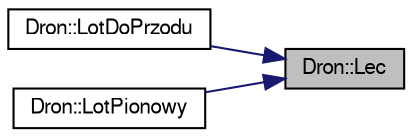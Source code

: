 digraph "Dron::Lec"
{
 // LATEX_PDF_SIZE
  edge [fontname="FreeSans",fontsize="10",labelfontname="FreeSans",labelfontsize="10"];
  node [fontname="FreeSans",fontsize="10",shape=record];
  rankdir="RL";
  Node1 [label="Dron::Lec",height=0.2,width=0.4,color="black", fillcolor="grey75", style="filled", fontcolor="black",tooltip="Metoda realizujaca lot drona."];
  Node1 -> Node2 [dir="back",color="midnightblue",fontsize="10",style="solid",fontname="FreeSans"];
  Node2 [label="Dron::LotDoPrzodu",height=0.2,width=0.4,color="black", fillcolor="white", style="filled",URL="$a00127.html#a9e450b22aa3c1fc6ebb9f7ed1ee2dbeb",tooltip="Metoda realizujaca lot do przodu drona."];
  Node1 -> Node3 [dir="back",color="midnightblue",fontsize="10",style="solid",fontname="FreeSans"];
  Node3 [label="Dron::LotPionowy",height=0.2,width=0.4,color="black", fillcolor="white", style="filled",URL="$a00127.html#a86d7fab7b926930274de0ee8eebbb0f0",tooltip="Metoda realizujaca lot pionowy drona."];
}
